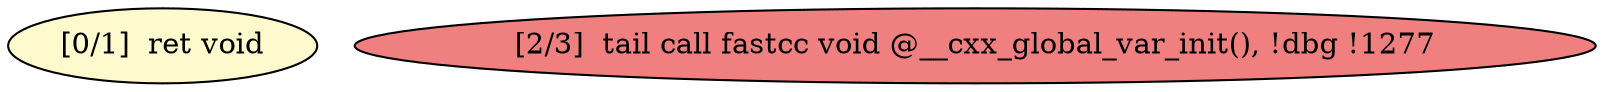 
digraph G {


node730 [fillcolor=lemonchiffon,label="[0/1]  ret void",shape=ellipse,style=filled ]
node729 [fillcolor=lightcoral,label="[2/3]  tail call fastcc void @__cxx_global_var_init(), !dbg !1277",shape=ellipse,style=filled ]



}
